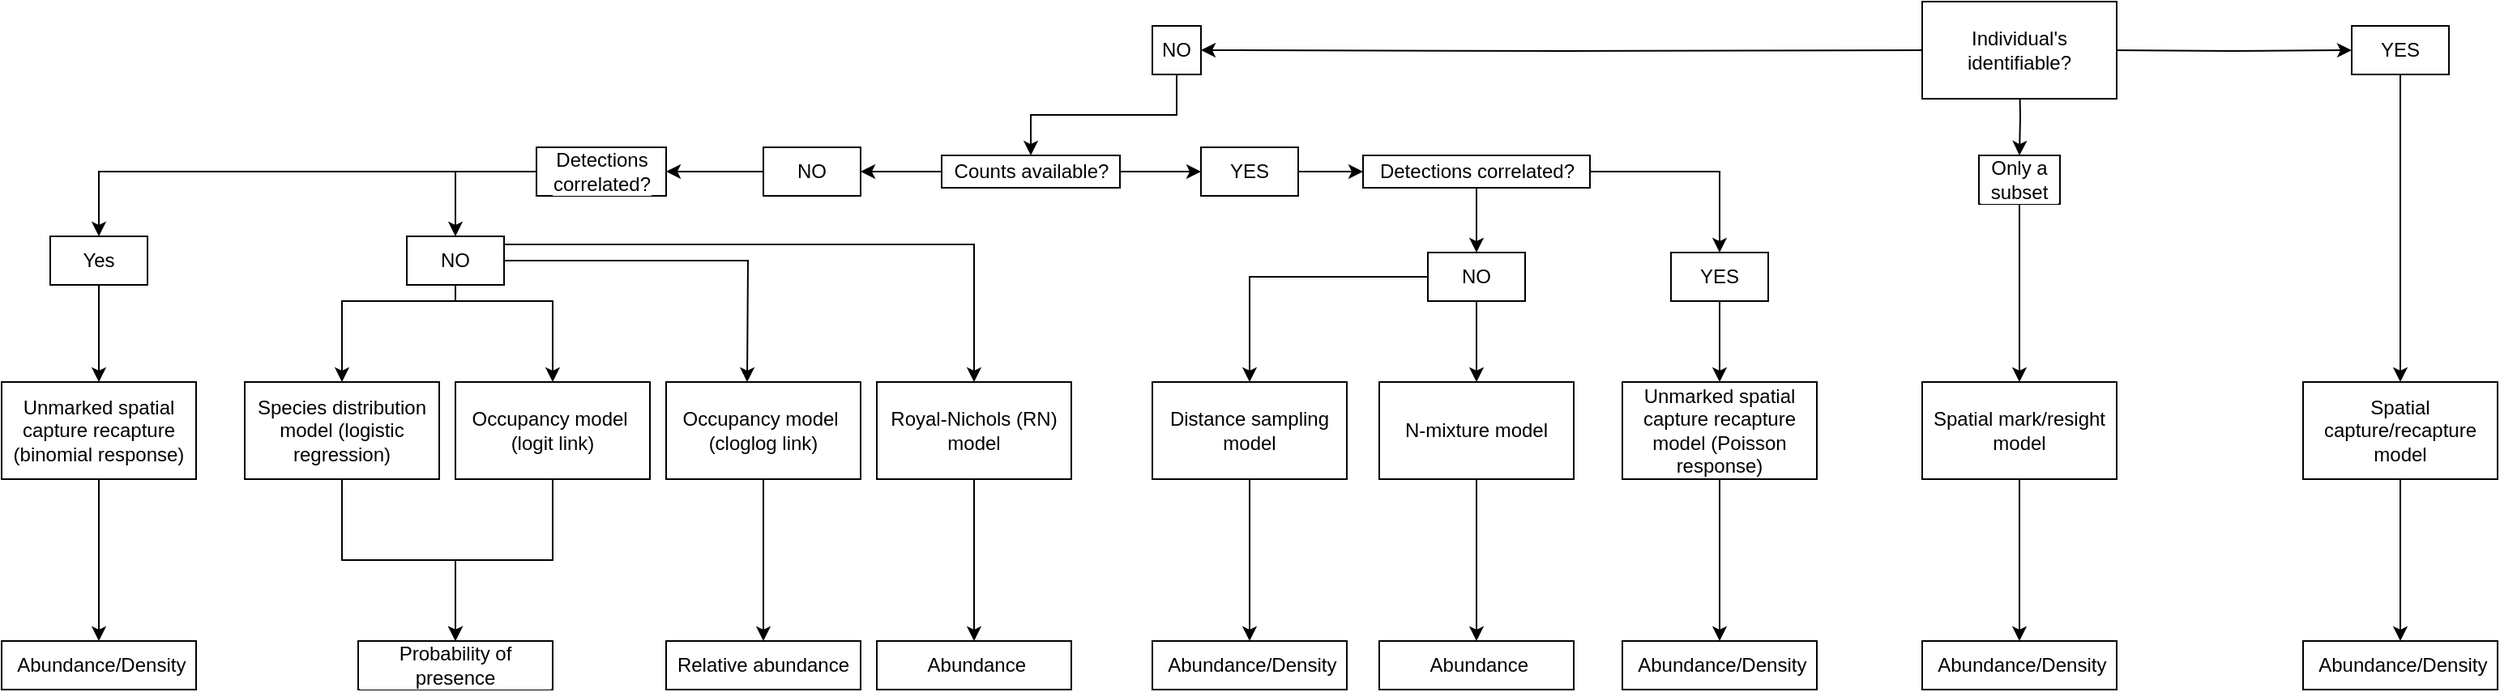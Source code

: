 <mxfile version="15.6.5" type="device"><diagram id="prtHgNgQTEPvFCAcTncT" name="Page-1"><mxGraphModel dx="2580" dy="613" grid="1" gridSize="10" guides="1" tooltips="1" connect="1" arrows="1" fold="1" page="1" pageScale="1" pageWidth="827" pageHeight="1169" math="0" shadow="0"><root><mxCell id="0"/><mxCell id="1" parent="0"/><mxCell id="UZch6iOfekgSPV9FlF2I-34" style="edgeStyle=orthogonalEdgeStyle;rounded=0;orthogonalLoop=1;jettySize=auto;html=1;exitX=0.5;exitY=1;exitDx=0;exitDy=0;labelBackgroundColor=default;fontColor=default;strokeColor=default;entryX=0.5;entryY=0;entryDx=0;entryDy=0;" edge="1" parent="1" source="UZch6iOfekgSPV9FlF2I-1" target="UZch6iOfekgSPV9FlF2I-35"><mxGeometry relative="1" as="geometry"><mxPoint x="-320" y="340" as="targetPoint"/></mxGeometry></mxCell><mxCell id="UZch6iOfekgSPV9FlF2I-1" value="Species distribution model (logistic regression)" style="rounded=0;whiteSpace=wrap;html=1;fillColor=default;strokeColor=default;fontColor=default;labelBackgroundColor=default;" vertex="1" parent="1"><mxGeometry x="-380" y="240" width="120" height="60" as="geometry"/></mxCell><mxCell id="UZch6iOfekgSPV9FlF2I-22" style="edgeStyle=orthogonalEdgeStyle;rounded=0;orthogonalLoop=1;jettySize=auto;html=1;labelBackgroundColor=default;fontColor=default;strokeColor=default;entryX=1;entryY=0.5;entryDx=0;entryDy=0;" edge="1" parent="1" target="UZch6iOfekgSPV9FlF2I-24"><mxGeometry relative="1" as="geometry"><mxPoint x="-90" y="35" as="targetPoint"/><mxPoint x="660" y="35" as="sourcePoint"/></mxGeometry></mxCell><mxCell id="UZch6iOfekgSPV9FlF2I-96" value="" style="edgeStyle=orthogonalEdgeStyle;rounded=0;orthogonalLoop=1;jettySize=auto;html=1;labelBackgroundColor=default;fontColor=default;strokeColor=default;" edge="1" parent="1" target="UZch6iOfekgSPV9FlF2I-95"><mxGeometry relative="1" as="geometry"><mxPoint x="715" y="50" as="sourcePoint"/></mxGeometry></mxCell><mxCell id="UZch6iOfekgSPV9FlF2I-103" style="edgeStyle=orthogonalEdgeStyle;rounded=0;orthogonalLoop=1;jettySize=auto;html=1;entryX=0;entryY=0.5;entryDx=0;entryDy=0;labelBackgroundColor=default;fontColor=default;strokeColor=default;" edge="1" parent="1" target="UZch6iOfekgSPV9FlF2I-102"><mxGeometry relative="1" as="geometry"><mxPoint x="770" y="35" as="sourcePoint"/></mxGeometry></mxCell><mxCell id="UZch6iOfekgSPV9FlF2I-58" value="" style="edgeStyle=orthogonalEdgeStyle;rounded=0;orthogonalLoop=1;jettySize=auto;html=1;labelBackgroundColor=default;fontColor=default;strokeColor=default;" edge="1" parent="1" source="UZch6iOfekgSPV9FlF2I-8" target="UZch6iOfekgSPV9FlF2I-56"><mxGeometry relative="1" as="geometry"/></mxCell><mxCell id="UZch6iOfekgSPV9FlF2I-72" style="edgeStyle=orthogonalEdgeStyle;rounded=0;orthogonalLoop=1;jettySize=auto;html=1;entryX=0;entryY=0.5;entryDx=0;entryDy=0;labelBackgroundColor=default;fontColor=default;strokeColor=default;" edge="1" parent="1" source="UZch6iOfekgSPV9FlF2I-8" target="UZch6iOfekgSPV9FlF2I-47"><mxGeometry relative="1" as="geometry"/></mxCell><mxCell id="UZch6iOfekgSPV9FlF2I-8" value="Counts available?" style="text;html=1;align=center;verticalAlign=middle;resizable=0;points=[];autosize=1;strokeColor=default;fillColor=none;fontColor=default;labelBackgroundColor=default;" vertex="1" parent="1"><mxGeometry x="50" y="100" width="110" height="20" as="geometry"/></mxCell><mxCell id="UZch6iOfekgSPV9FlF2I-26" style="edgeStyle=orthogonalEdgeStyle;rounded=0;orthogonalLoop=1;jettySize=auto;html=1;exitX=0.5;exitY=1;exitDx=0;exitDy=0;labelBackgroundColor=default;fontColor=default;strokeColor=default;" edge="1" parent="1" source="UZch6iOfekgSPV9FlF2I-24" target="UZch6iOfekgSPV9FlF2I-8"><mxGeometry relative="1" as="geometry"/></mxCell><mxCell id="UZch6iOfekgSPV9FlF2I-24" value="NO" style="text;html=1;strokeColor=default;fillColor=none;align=center;verticalAlign=middle;whiteSpace=wrap;rounded=0;labelBackgroundColor=default;fontColor=default;" vertex="1" parent="1"><mxGeometry x="180" y="20" width="30" height="30" as="geometry"/></mxCell><mxCell id="UZch6iOfekgSPV9FlF2I-33" style="edgeStyle=orthogonalEdgeStyle;rounded=0;orthogonalLoop=1;jettySize=auto;html=1;exitX=0.5;exitY=1;exitDx=0;exitDy=0;entryX=0.5;entryY=0;entryDx=0;entryDy=0;labelBackgroundColor=default;fontColor=default;strokeColor=default;" edge="1" parent="1" source="UZch6iOfekgSPV9FlF2I-31" target="UZch6iOfekgSPV9FlF2I-32"><mxGeometry relative="1" as="geometry"><Array as="points"><mxPoint x="-250" y="190"/><mxPoint x="-190" y="190"/></Array></mxGeometry></mxCell><mxCell id="UZch6iOfekgSPV9FlF2I-38" style="edgeStyle=orthogonalEdgeStyle;rounded=0;orthogonalLoop=1;jettySize=auto;html=1;exitX=1;exitY=0.5;exitDx=0;exitDy=0;labelBackgroundColor=default;fontColor=default;strokeColor=default;" edge="1" parent="1" source="UZch6iOfekgSPV9FlF2I-31"><mxGeometry relative="1" as="geometry"><mxPoint x="-70" y="240" as="targetPoint"/></mxGeometry></mxCell><mxCell id="UZch6iOfekgSPV9FlF2I-42" style="edgeStyle=orthogonalEdgeStyle;rounded=0;orthogonalLoop=1;jettySize=auto;html=1;exitX=1;exitY=0.5;exitDx=0;exitDy=0;labelBackgroundColor=default;fontColor=default;strokeColor=default;entryX=0.5;entryY=0;entryDx=0;entryDy=0;" edge="1" parent="1" source="UZch6iOfekgSPV9FlF2I-31" target="UZch6iOfekgSPV9FlF2I-43"><mxGeometry relative="1" as="geometry"><mxPoint x="80" y="240" as="targetPoint"/><Array as="points"><mxPoint x="70" y="155"/></Array></mxGeometry></mxCell><mxCell id="UZch6iOfekgSPV9FlF2I-50" style="edgeStyle=orthogonalEdgeStyle;rounded=0;orthogonalLoop=1;jettySize=auto;html=1;exitX=0.5;exitY=1;exitDx=0;exitDy=0;entryX=0.5;entryY=0;entryDx=0;entryDy=0;labelBackgroundColor=default;fontColor=default;strokeColor=default;" edge="1" parent="1" source="UZch6iOfekgSPV9FlF2I-31" target="UZch6iOfekgSPV9FlF2I-1"><mxGeometry relative="1" as="geometry"><Array as="points"><mxPoint x="-250" y="190"/><mxPoint x="-320" y="190"/></Array></mxGeometry></mxCell><mxCell id="UZch6iOfekgSPV9FlF2I-31" value="NO" style="text;html=1;strokeColor=default;fillColor=none;align=center;verticalAlign=middle;whiteSpace=wrap;rounded=0;labelBackgroundColor=default;fontColor=default;" vertex="1" parent="1"><mxGeometry x="-280" y="150" width="60" height="30" as="geometry"/></mxCell><mxCell id="UZch6iOfekgSPV9FlF2I-36" style="edgeStyle=orthogonalEdgeStyle;rounded=0;orthogonalLoop=1;jettySize=auto;html=1;exitX=0.5;exitY=1;exitDx=0;exitDy=0;labelBackgroundColor=default;fontColor=default;strokeColor=default;entryX=0.5;entryY=0;entryDx=0;entryDy=0;" edge="1" parent="1" source="UZch6iOfekgSPV9FlF2I-32" target="UZch6iOfekgSPV9FlF2I-35"><mxGeometry relative="1" as="geometry"><mxPoint x="-190" y="340" as="targetPoint"/></mxGeometry></mxCell><mxCell id="UZch6iOfekgSPV9FlF2I-32" value="Occupancy model&amp;nbsp; (logit link)" style="rounded=0;whiteSpace=wrap;html=1;fillColor=default;strokeColor=default;fontColor=default;labelBackgroundColor=default;" vertex="1" parent="1"><mxGeometry x="-250" y="240" width="120" height="60" as="geometry"/></mxCell><mxCell id="UZch6iOfekgSPV9FlF2I-35" value="Probability of presence" style="rounded=0;whiteSpace=wrap;html=1;labelBackgroundColor=default;fontColor=default;strokeColor=default;fillColor=default;" vertex="1" parent="1"><mxGeometry x="-310" y="400" width="120" height="30" as="geometry"/></mxCell><mxCell id="UZch6iOfekgSPV9FlF2I-40" style="edgeStyle=orthogonalEdgeStyle;rounded=0;orthogonalLoop=1;jettySize=auto;html=1;labelBackgroundColor=default;fontColor=default;strokeColor=default;" edge="1" parent="1" source="UZch6iOfekgSPV9FlF2I-39"><mxGeometry relative="1" as="geometry"><mxPoint x="-60" y="400" as="targetPoint"/></mxGeometry></mxCell><mxCell id="UZch6iOfekgSPV9FlF2I-39" value="Occupancy model&amp;nbsp; (cloglog link)" style="rounded=0;whiteSpace=wrap;html=1;fillColor=default;strokeColor=default;fontColor=default;labelBackgroundColor=default;" vertex="1" parent="1"><mxGeometry x="-120" y="240" width="120" height="60" as="geometry"/></mxCell><mxCell id="UZch6iOfekgSPV9FlF2I-41" value="Relative abundance" style="rounded=0;whiteSpace=wrap;html=1;labelBackgroundColor=default;fontColor=default;strokeColor=default;fillColor=default;" vertex="1" parent="1"><mxGeometry x="-120" y="400" width="120" height="30" as="geometry"/></mxCell><mxCell id="UZch6iOfekgSPV9FlF2I-44" style="edgeStyle=orthogonalEdgeStyle;rounded=0;orthogonalLoop=1;jettySize=auto;html=1;exitX=0.5;exitY=1;exitDx=0;exitDy=0;labelBackgroundColor=default;fontColor=default;strokeColor=default;" edge="1" parent="1" source="UZch6iOfekgSPV9FlF2I-43"><mxGeometry relative="1" as="geometry"><mxPoint x="70" y="400" as="targetPoint"/></mxGeometry></mxCell><mxCell id="UZch6iOfekgSPV9FlF2I-43" value="Royal-Nichols (RN) model" style="rounded=0;whiteSpace=wrap;html=1;fillColor=default;strokeColor=default;fontColor=default;labelBackgroundColor=default;" vertex="1" parent="1"><mxGeometry x="10" y="240" width="120" height="60" as="geometry"/></mxCell><mxCell id="UZch6iOfekgSPV9FlF2I-45" value="&amp;nbsp;Abundance" style="rounded=0;whiteSpace=wrap;html=1;labelBackgroundColor=default;fontColor=default;strokeColor=default;fillColor=default;" vertex="1" parent="1"><mxGeometry x="10" y="400" width="120" height="30" as="geometry"/></mxCell><mxCell id="UZch6iOfekgSPV9FlF2I-73" value="" style="edgeStyle=orthogonalEdgeStyle;rounded=0;orthogonalLoop=1;jettySize=auto;html=1;labelBackgroundColor=default;fontColor=default;strokeColor=default;" edge="1" parent="1" source="UZch6iOfekgSPV9FlF2I-47" target="UZch6iOfekgSPV9FlF2I-71"><mxGeometry relative="1" as="geometry"/></mxCell><mxCell id="UZch6iOfekgSPV9FlF2I-47" value="YES" style="text;html=1;strokeColor=default;fillColor=none;align=center;verticalAlign=middle;whiteSpace=wrap;rounded=0;labelBackgroundColor=default;fontColor=default;" vertex="1" parent="1"><mxGeometry x="210" y="95" width="60" height="30" as="geometry"/></mxCell><mxCell id="UZch6iOfekgSPV9FlF2I-84" style="edgeStyle=orthogonalEdgeStyle;rounded=0;orthogonalLoop=1;jettySize=auto;html=1;exitX=0.5;exitY=1;exitDx=0;exitDy=0;labelBackgroundColor=default;fontColor=default;strokeColor=default;" edge="1" parent="1" source="UZch6iOfekgSPV9FlF2I-49" target="UZch6iOfekgSPV9FlF2I-83"><mxGeometry relative="1" as="geometry"/></mxCell><mxCell id="UZch6iOfekgSPV9FlF2I-49" value="N-mixture model" style="rounded=0;whiteSpace=wrap;html=1;fillColor=default;strokeColor=default;fontColor=default;labelBackgroundColor=default;" vertex="1" parent="1"><mxGeometry x="320" y="240" width="120" height="60" as="geometry"/></mxCell><mxCell id="UZch6iOfekgSPV9FlF2I-60" style="edgeStyle=orthogonalEdgeStyle;rounded=0;orthogonalLoop=1;jettySize=auto;html=1;entryX=0.5;entryY=0;entryDx=0;entryDy=0;labelBackgroundColor=default;fontColor=default;strokeColor=default;" edge="1" parent="1" source="UZch6iOfekgSPV9FlF2I-52" target="UZch6iOfekgSPV9FlF2I-31"><mxGeometry relative="1" as="geometry"/></mxCell><mxCell id="UZch6iOfekgSPV9FlF2I-61" style="edgeStyle=orthogonalEdgeStyle;rounded=0;orthogonalLoop=1;jettySize=auto;html=1;labelBackgroundColor=default;fontColor=default;strokeColor=default;entryX=0.5;entryY=0;entryDx=0;entryDy=0;" edge="1" parent="1" source="UZch6iOfekgSPV9FlF2I-52" target="UZch6iOfekgSPV9FlF2I-62"><mxGeometry relative="1" as="geometry"><mxPoint x="-470" y="130" as="targetPoint"/></mxGeometry></mxCell><mxCell id="UZch6iOfekgSPV9FlF2I-52" value="Detections &lt;br&gt;correlated?" style="text;html=1;align=center;verticalAlign=middle;resizable=0;points=[];autosize=1;strokeColor=default;fillColor=none;fontColor=default;labelBackgroundColor=default;" vertex="1" parent="1"><mxGeometry x="-200" y="95" width="80" height="30" as="geometry"/></mxCell><mxCell id="UZch6iOfekgSPV9FlF2I-59" value="" style="edgeStyle=orthogonalEdgeStyle;rounded=0;orthogonalLoop=1;jettySize=auto;html=1;labelBackgroundColor=default;fontColor=default;strokeColor=default;" edge="1" parent="1" source="UZch6iOfekgSPV9FlF2I-56" target="UZch6iOfekgSPV9FlF2I-52"><mxGeometry relative="1" as="geometry"/></mxCell><mxCell id="UZch6iOfekgSPV9FlF2I-56" value="NO" style="text;html=1;strokeColor=default;fillColor=none;align=center;verticalAlign=middle;whiteSpace=wrap;rounded=0;labelBackgroundColor=default;fontColor=default;" vertex="1" parent="1"><mxGeometry x="-60" y="95" width="60" height="30" as="geometry"/></mxCell><mxCell id="UZch6iOfekgSPV9FlF2I-66" value="" style="edgeStyle=orthogonalEdgeStyle;rounded=0;orthogonalLoop=1;jettySize=auto;html=1;labelBackgroundColor=default;fontColor=default;strokeColor=default;" edge="1" parent="1" source="UZch6iOfekgSPV9FlF2I-62" target="UZch6iOfekgSPV9FlF2I-65"><mxGeometry relative="1" as="geometry"/></mxCell><mxCell id="UZch6iOfekgSPV9FlF2I-62" value="Yes" style="text;html=1;strokeColor=default;fillColor=none;align=center;verticalAlign=middle;whiteSpace=wrap;rounded=0;labelBackgroundColor=default;fontColor=default;" vertex="1" parent="1"><mxGeometry x="-500" y="150" width="60" height="30" as="geometry"/></mxCell><mxCell id="UZch6iOfekgSPV9FlF2I-90" style="edgeStyle=orthogonalEdgeStyle;rounded=0;orthogonalLoop=1;jettySize=auto;html=1;exitX=0.5;exitY=1;exitDx=0;exitDy=0;labelBackgroundColor=default;fontColor=default;strokeColor=default;" edge="1" parent="1" source="UZch6iOfekgSPV9FlF2I-65"><mxGeometry relative="1" as="geometry"><mxPoint x="-470" y="400" as="targetPoint"/></mxGeometry></mxCell><mxCell id="UZch6iOfekgSPV9FlF2I-65" value="Unmarked spatial capture recapture (binomial response)" style="whiteSpace=wrap;html=1;rounded=0;fillColor=none;labelBackgroundColor=rgba(255, 255, 255, 1);" vertex="1" parent="1"><mxGeometry x="-530" y="240" width="120" height="60" as="geometry"/></mxCell><mxCell id="UZch6iOfekgSPV9FlF2I-74" style="edgeStyle=orthogonalEdgeStyle;rounded=0;orthogonalLoop=1;jettySize=auto;html=1;labelBackgroundColor=default;fontColor=default;strokeColor=default;entryX=0.5;entryY=0;entryDx=0;entryDy=0;" edge="1" parent="1" source="UZch6iOfekgSPV9FlF2I-71" target="UZch6iOfekgSPV9FlF2I-75"><mxGeometry relative="1" as="geometry"><mxPoint x="500" y="160" as="targetPoint"/><Array as="points"><mxPoint x="530" y="110"/></Array></mxGeometry></mxCell><mxCell id="UZch6iOfekgSPV9FlF2I-77" style="edgeStyle=orthogonalEdgeStyle;rounded=0;orthogonalLoop=1;jettySize=auto;html=1;entryX=0.5;entryY=0;entryDx=0;entryDy=0;labelBackgroundColor=default;fontColor=default;strokeColor=default;" edge="1" parent="1" source="UZch6iOfekgSPV9FlF2I-71" target="UZch6iOfekgSPV9FlF2I-76"><mxGeometry relative="1" as="geometry"/></mxCell><mxCell id="UZch6iOfekgSPV9FlF2I-71" value="Detections correlated?" style="text;html=1;align=center;verticalAlign=middle;resizable=0;points=[];autosize=1;strokeColor=default;fillColor=none;fontColor=default;labelBackgroundColor=default;" vertex="1" parent="1"><mxGeometry x="310" y="100" width="140" height="20" as="geometry"/></mxCell><mxCell id="UZch6iOfekgSPV9FlF2I-87" style="edgeStyle=orthogonalEdgeStyle;rounded=0;orthogonalLoop=1;jettySize=auto;html=1;exitX=0.5;exitY=1;exitDx=0;exitDy=0;entryX=0.5;entryY=0;entryDx=0;entryDy=0;labelBackgroundColor=default;fontColor=default;strokeColor=default;" edge="1" parent="1" source="UZch6iOfekgSPV9FlF2I-75" target="UZch6iOfekgSPV9FlF2I-85"><mxGeometry relative="1" as="geometry"/></mxCell><mxCell id="UZch6iOfekgSPV9FlF2I-75" value="YES" style="text;html=1;strokeColor=default;fillColor=none;align=center;verticalAlign=middle;whiteSpace=wrap;rounded=0;labelBackgroundColor=default;fontColor=default;" vertex="1" parent="1"><mxGeometry x="500" y="160" width="60" height="30" as="geometry"/></mxCell><mxCell id="UZch6iOfekgSPV9FlF2I-78" style="edgeStyle=orthogonalEdgeStyle;rounded=0;orthogonalLoop=1;jettySize=auto;html=1;exitX=0.5;exitY=1;exitDx=0;exitDy=0;entryX=0.5;entryY=0;entryDx=0;entryDy=0;labelBackgroundColor=default;fontColor=default;strokeColor=default;" edge="1" parent="1" source="UZch6iOfekgSPV9FlF2I-76" target="UZch6iOfekgSPV9FlF2I-49"><mxGeometry relative="1" as="geometry"/></mxCell><mxCell id="UZch6iOfekgSPV9FlF2I-80" style="edgeStyle=orthogonalEdgeStyle;rounded=0;orthogonalLoop=1;jettySize=auto;html=1;exitX=0;exitY=0.5;exitDx=0;exitDy=0;entryX=0.5;entryY=0;entryDx=0;entryDy=0;labelBackgroundColor=default;fontColor=default;strokeColor=default;" edge="1" parent="1" source="UZch6iOfekgSPV9FlF2I-76" target="UZch6iOfekgSPV9FlF2I-79"><mxGeometry relative="1" as="geometry"/></mxCell><mxCell id="UZch6iOfekgSPV9FlF2I-76" value="NO" style="text;html=1;strokeColor=default;fillColor=none;align=center;verticalAlign=middle;whiteSpace=wrap;rounded=0;labelBackgroundColor=default;fontColor=default;" vertex="1" parent="1"><mxGeometry x="350" y="160" width="60" height="30" as="geometry"/></mxCell><mxCell id="UZch6iOfekgSPV9FlF2I-81" style="edgeStyle=orthogonalEdgeStyle;rounded=0;orthogonalLoop=1;jettySize=auto;html=1;exitX=0.5;exitY=1;exitDx=0;exitDy=0;labelBackgroundColor=default;fontColor=default;strokeColor=default;entryX=0.5;entryY=0;entryDx=0;entryDy=0;" edge="1" parent="1" source="UZch6iOfekgSPV9FlF2I-79" target="UZch6iOfekgSPV9FlF2I-82"><mxGeometry relative="1" as="geometry"><mxPoint x="240" y="390" as="targetPoint"/></mxGeometry></mxCell><mxCell id="UZch6iOfekgSPV9FlF2I-79" value="Distance sampling model" style="rounded=0;whiteSpace=wrap;html=1;fillColor=default;strokeColor=default;fontColor=default;labelBackgroundColor=default;" vertex="1" parent="1"><mxGeometry x="180" y="240" width="120" height="60" as="geometry"/></mxCell><mxCell id="UZch6iOfekgSPV9FlF2I-82" value="&amp;nbsp;Abundance/Density" style="rounded=0;whiteSpace=wrap;html=1;labelBackgroundColor=default;fontColor=default;strokeColor=default;fillColor=default;" vertex="1" parent="1"><mxGeometry x="180" y="400" width="120" height="30" as="geometry"/></mxCell><mxCell id="UZch6iOfekgSPV9FlF2I-83" value="&amp;nbsp;Abundance" style="rounded=0;whiteSpace=wrap;html=1;labelBackgroundColor=default;fontColor=default;strokeColor=default;fillColor=default;" vertex="1" parent="1"><mxGeometry x="320" y="400" width="120" height="30" as="geometry"/></mxCell><mxCell id="UZch6iOfekgSPV9FlF2I-89" style="edgeStyle=orthogonalEdgeStyle;rounded=0;orthogonalLoop=1;jettySize=auto;html=1;exitX=0.5;exitY=1;exitDx=0;exitDy=0;entryX=0.5;entryY=0;entryDx=0;entryDy=0;labelBackgroundColor=default;fontColor=default;strokeColor=default;" edge="1" parent="1" source="UZch6iOfekgSPV9FlF2I-85" target="UZch6iOfekgSPV9FlF2I-88"><mxGeometry relative="1" as="geometry"/></mxCell><mxCell id="UZch6iOfekgSPV9FlF2I-85" value="Unmarked spatial capture recapture model (Poisson response)" style="rounded=0;whiteSpace=wrap;html=1;fillColor=default;strokeColor=default;fontColor=default;labelBackgroundColor=default;" vertex="1" parent="1"><mxGeometry x="470" y="240" width="120" height="60" as="geometry"/></mxCell><mxCell id="UZch6iOfekgSPV9FlF2I-88" value="&amp;nbsp;Abundance/Density" style="rounded=0;whiteSpace=wrap;html=1;labelBackgroundColor=default;fontColor=default;strokeColor=default;fillColor=default;" vertex="1" parent="1"><mxGeometry x="470" y="400" width="120" height="30" as="geometry"/></mxCell><mxCell id="UZch6iOfekgSPV9FlF2I-91" value="&amp;nbsp;Abundance/Density" style="rounded=0;whiteSpace=wrap;html=1;labelBackgroundColor=default;fontColor=default;strokeColor=default;fillColor=default;" vertex="1" parent="1"><mxGeometry x="-530" y="400" width="120" height="30" as="geometry"/></mxCell><mxCell id="UZch6iOfekgSPV9FlF2I-98" value="" style="edgeStyle=orthogonalEdgeStyle;rounded=0;orthogonalLoop=1;jettySize=auto;html=1;labelBackgroundColor=default;fontColor=default;strokeColor=default;" edge="1" parent="1" source="UZch6iOfekgSPV9FlF2I-95" target="UZch6iOfekgSPV9FlF2I-97"><mxGeometry relative="1" as="geometry"/></mxCell><mxCell id="UZch6iOfekgSPV9FlF2I-95" value="Only a subset" style="text;html=1;strokeColor=default;fillColor=none;align=center;verticalAlign=middle;whiteSpace=wrap;rounded=0;labelBackgroundColor=default;fontColor=default;" vertex="1" parent="1"><mxGeometry x="690" y="100" width="50" height="30" as="geometry"/></mxCell><mxCell id="UZch6iOfekgSPV9FlF2I-100" value="" style="edgeStyle=orthogonalEdgeStyle;rounded=0;orthogonalLoop=1;jettySize=auto;html=1;labelBackgroundColor=default;fontColor=default;strokeColor=default;" edge="1" parent="1" source="UZch6iOfekgSPV9FlF2I-97" target="UZch6iOfekgSPV9FlF2I-99"><mxGeometry relative="1" as="geometry"/></mxCell><mxCell id="UZch6iOfekgSPV9FlF2I-97" value="Spatial mark/resight model" style="rounded=0;whiteSpace=wrap;html=1;fillColor=default;strokeColor=default;fontColor=default;labelBackgroundColor=default;" vertex="1" parent="1"><mxGeometry x="655" y="240" width="120" height="60" as="geometry"/></mxCell><mxCell id="UZch6iOfekgSPV9FlF2I-99" value="&amp;nbsp;Abundance/Density" style="rounded=0;whiteSpace=wrap;html=1;labelBackgroundColor=default;fontColor=default;strokeColor=default;fillColor=default;" vertex="1" parent="1"><mxGeometry x="655" y="400" width="120" height="30" as="geometry"/></mxCell><mxCell id="UZch6iOfekgSPV9FlF2I-105" style="edgeStyle=orthogonalEdgeStyle;rounded=0;orthogonalLoop=1;jettySize=auto;html=1;exitX=0.5;exitY=1;exitDx=0;exitDy=0;entryX=0.5;entryY=0;entryDx=0;entryDy=0;labelBackgroundColor=default;fontColor=default;strokeColor=default;" edge="1" parent="1" source="UZch6iOfekgSPV9FlF2I-102" target="UZch6iOfekgSPV9FlF2I-104"><mxGeometry relative="1" as="geometry"/></mxCell><mxCell id="UZch6iOfekgSPV9FlF2I-102" value="YES" style="text;html=1;strokeColor=default;fillColor=none;align=center;verticalAlign=middle;whiteSpace=wrap;rounded=0;labelBackgroundColor=default;fontColor=default;" vertex="1" parent="1"><mxGeometry x="920" y="20" width="60" height="30" as="geometry"/></mxCell><mxCell id="UZch6iOfekgSPV9FlF2I-107" style="edgeStyle=orthogonalEdgeStyle;rounded=0;orthogonalLoop=1;jettySize=auto;html=1;labelBackgroundColor=default;fontColor=default;strokeColor=default;" edge="1" parent="1" source="UZch6iOfekgSPV9FlF2I-104" target="UZch6iOfekgSPV9FlF2I-106"><mxGeometry relative="1" as="geometry"/></mxCell><mxCell id="UZch6iOfekgSPV9FlF2I-104" value="Spatial capture/recapture model" style="rounded=0;whiteSpace=wrap;html=1;fillColor=default;strokeColor=default;fontColor=default;labelBackgroundColor=default;" vertex="1" parent="1"><mxGeometry x="890" y="240" width="120" height="60" as="geometry"/></mxCell><mxCell id="UZch6iOfekgSPV9FlF2I-106" value="&amp;nbsp;Abundance/Density" style="rounded=0;whiteSpace=wrap;html=1;labelBackgroundColor=default;fontColor=default;strokeColor=default;fillColor=default;" vertex="1" parent="1"><mxGeometry x="890" y="400" width="120" height="30" as="geometry"/></mxCell><mxCell id="UZch6iOfekgSPV9FlF2I-108" value="Individual's identifiable?" style="whiteSpace=wrap;html=1;labelBackgroundColor=default;fontColor=default;strokeColor=default;fillColor=default;" vertex="1" parent="1"><mxGeometry x="655" y="5" width="120" height="60" as="geometry"/></mxCell></root></mxGraphModel></diagram></mxfile>